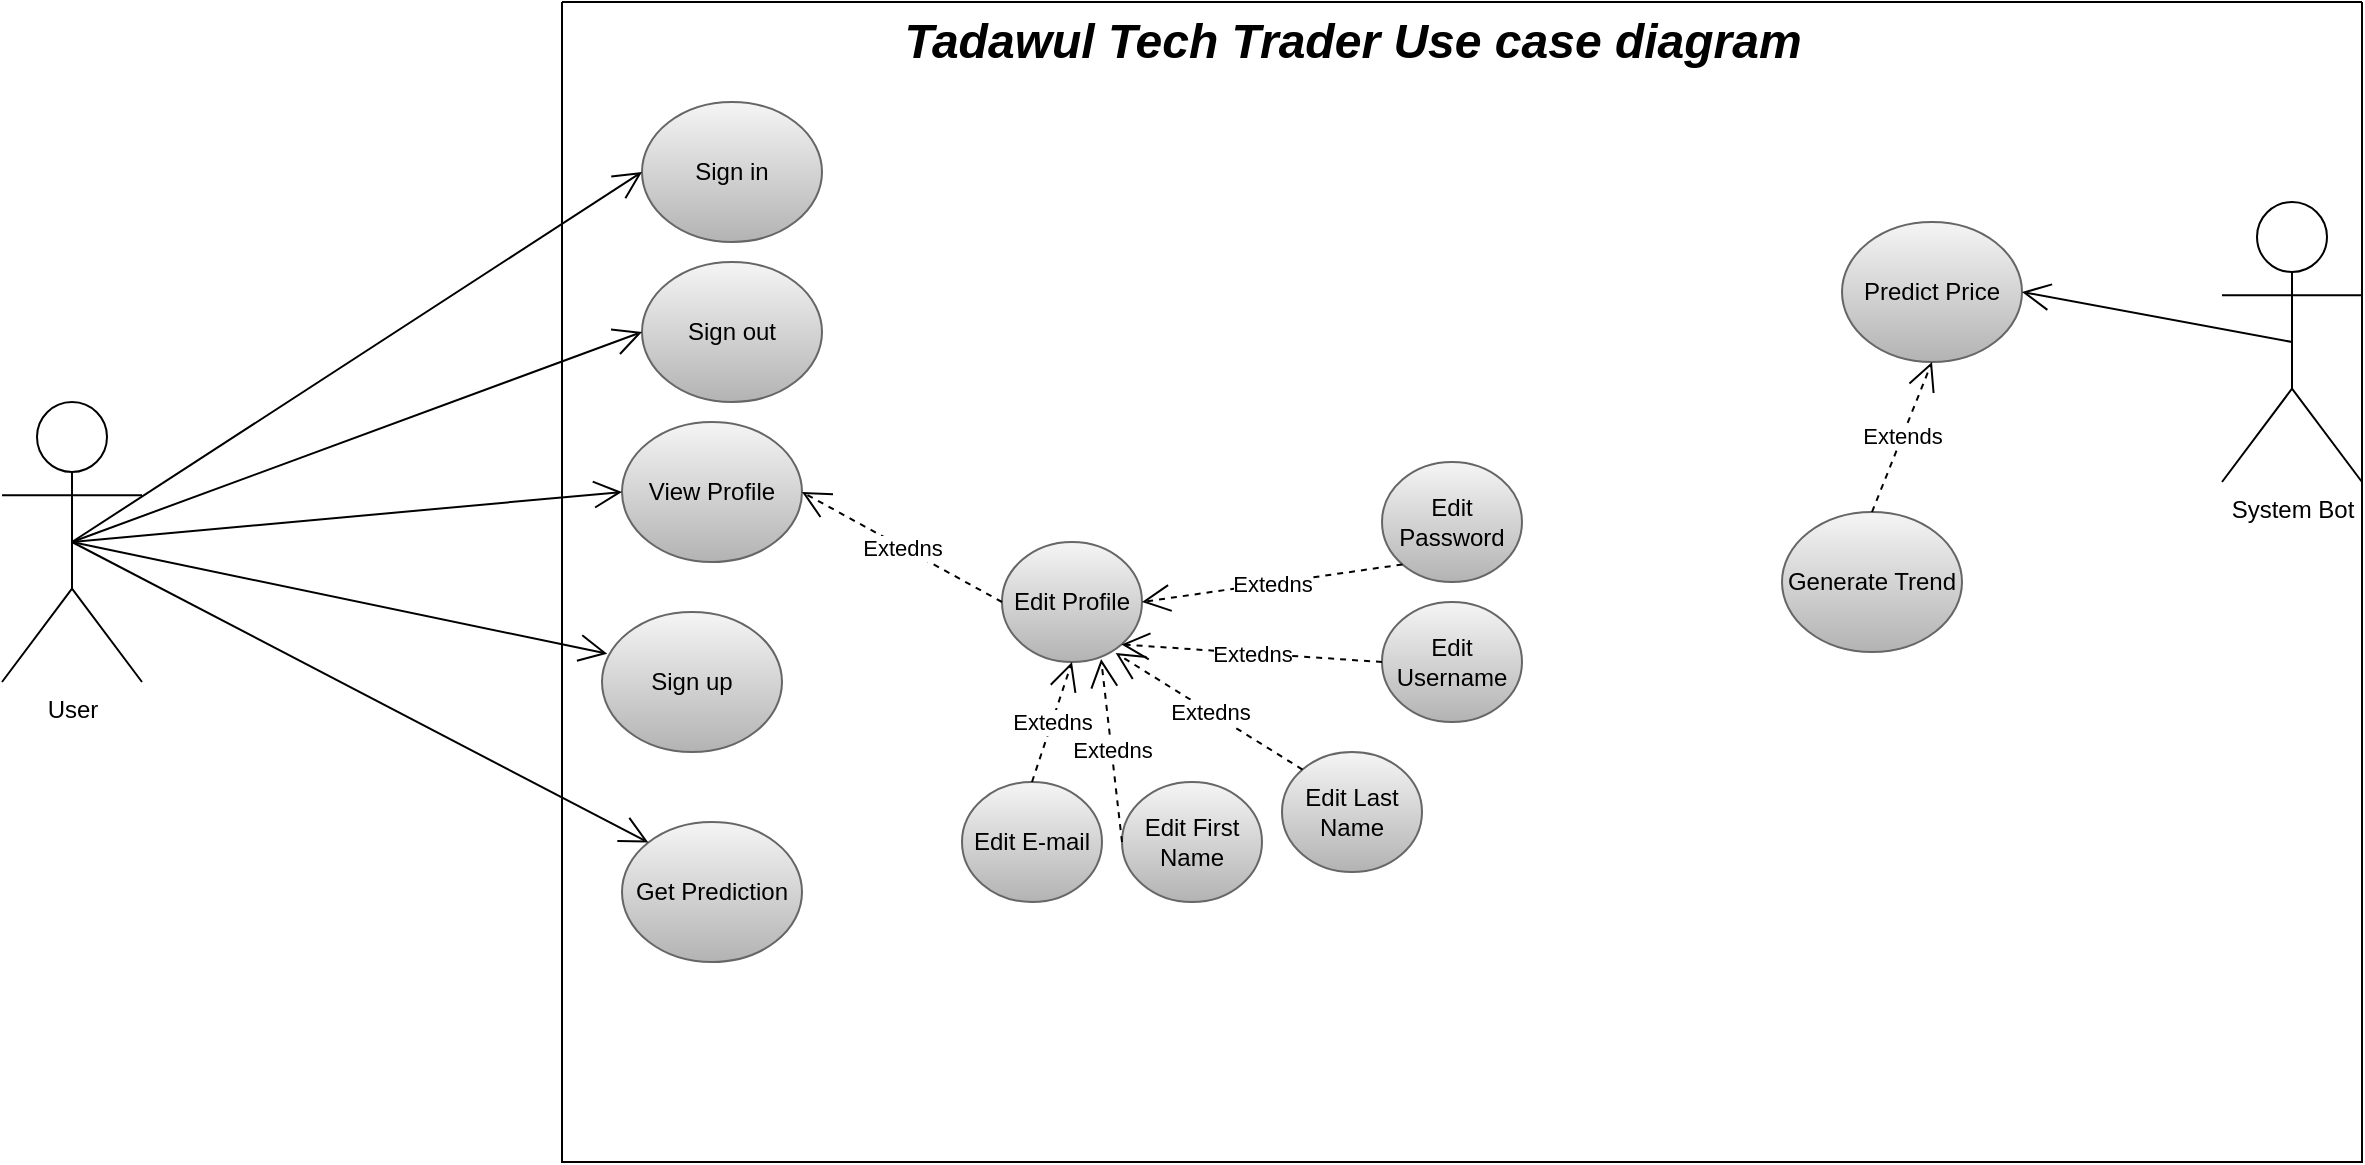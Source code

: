 <mxfile version="24.8.6">
  <diagram name="Page-1" id="4nNioH1ttdc5iFACTjpy">
    <mxGraphModel dx="954" dy="626" grid="1" gridSize="10" guides="1" tooltips="1" connect="1" arrows="1" fold="1" page="1" pageScale="1" pageWidth="850" pageHeight="1100" math="0" shadow="0">
      <root>
        <mxCell id="0" />
        <mxCell id="1" parent="0" />
        <mxCell id="ETQeIEWVsQt0lUyBYQo2-1" value="" style="swimlane;startSize=0;" parent="1" vertex="1">
          <mxGeometry x="600" y="350" width="900" height="580" as="geometry" />
        </mxCell>
        <mxCell id="ETQeIEWVsQt0lUyBYQo2-37" value="&lt;font style=&quot;font-size: 24px;&quot;&gt;&lt;b&gt;&lt;i&gt;Tadawul Tech Trader Use case diagram&lt;/i&gt;&lt;/b&gt;&lt;/font&gt;" style="text;html=1;align=center;verticalAlign=middle;resizable=0;points=[];autosize=1;strokeColor=none;fillColor=none;" parent="ETQeIEWVsQt0lUyBYQo2-1" vertex="1">
          <mxGeometry x="160" width="470" height="40" as="geometry" />
        </mxCell>
        <mxCell id="ETQeIEWVsQt0lUyBYQo2-30" value="Generate Trend" style="ellipse;whiteSpace=wrap;html=1;fillColor=#f5f5f5;gradientColor=#b3b3b3;strokeColor=#666666;" parent="ETQeIEWVsQt0lUyBYQo2-1" vertex="1">
          <mxGeometry x="610" y="255" width="90" height="70" as="geometry" />
        </mxCell>
        <mxCell id="ETQeIEWVsQt0lUyBYQo2-44" value="System Bot" style="shape=umlActor;verticalLabelPosition=bottom;verticalAlign=top;html=1;outlineConnect=0;" parent="ETQeIEWVsQt0lUyBYQo2-1" vertex="1">
          <mxGeometry x="830" y="100" width="70" height="140" as="geometry" />
        </mxCell>
        <mxCell id="ETQeIEWVsQt0lUyBYQo2-48" value="Predict Price" style="ellipse;whiteSpace=wrap;html=1;fillColor=#f5f5f5;gradientColor=#b3b3b3;strokeColor=#666666;" parent="ETQeIEWVsQt0lUyBYQo2-1" vertex="1">
          <mxGeometry x="640" y="110" width="90" height="70" as="geometry" />
        </mxCell>
        <mxCell id="ETQeIEWVsQt0lUyBYQo2-49" value="" style="endArrow=open;endFill=1;endSize=12;html=1;rounded=0;entryX=1;entryY=0.5;entryDx=0;entryDy=0;exitX=0.5;exitY=0.5;exitDx=0;exitDy=0;exitPerimeter=0;" parent="ETQeIEWVsQt0lUyBYQo2-1" source="ETQeIEWVsQt0lUyBYQo2-44" target="ETQeIEWVsQt0lUyBYQo2-48" edge="1">
          <mxGeometry width="160" relative="1" as="geometry">
            <mxPoint x="511" y="280" as="sourcePoint" />
            <mxPoint x="779.386" y="250.002" as="targetPoint" />
          </mxGeometry>
        </mxCell>
        <mxCell id="ETQeIEWVsQt0lUyBYQo2-50" value="Extends" style="endArrow=open;endSize=12;dashed=1;html=1;rounded=0;exitX=0.5;exitY=0;exitDx=0;exitDy=0;entryX=0.5;entryY=1;entryDx=0;entryDy=0;" parent="ETQeIEWVsQt0lUyBYQo2-1" source="ETQeIEWVsQt0lUyBYQo2-30" target="ETQeIEWVsQt0lUyBYQo2-48" edge="1">
          <mxGeometry width="160" relative="1" as="geometry">
            <mxPoint x="695" y="200" as="sourcePoint" />
            <mxPoint x="615" y="230" as="targetPoint" />
          </mxGeometry>
        </mxCell>
        <mxCell id="ETQeIEWVsQt0lUyBYQo2-2" value="Sign in" style="ellipse;whiteSpace=wrap;html=1;fillColor=#f5f5f5;gradientColor=#b3b3b3;strokeColor=#666666;" parent="ETQeIEWVsQt0lUyBYQo2-1" vertex="1">
          <mxGeometry x="40" y="50" width="90" height="70" as="geometry" />
        </mxCell>
        <mxCell id="ETQeIEWVsQt0lUyBYQo2-3" value="View Profile" style="ellipse;whiteSpace=wrap;html=1;fillColor=#f5f5f5;gradientColor=#b3b3b3;strokeColor=#666666;" parent="ETQeIEWVsQt0lUyBYQo2-1" vertex="1">
          <mxGeometry x="30" y="210" width="90" height="70" as="geometry" />
        </mxCell>
        <mxCell id="ETQeIEWVsQt0lUyBYQo2-4" value="Edit Password" style="ellipse;whiteSpace=wrap;html=1;fillColor=#f5f5f5;gradientColor=#b3b3b3;strokeColor=#666666;" parent="ETQeIEWVsQt0lUyBYQo2-1" vertex="1">
          <mxGeometry x="410" y="230" width="70" height="60" as="geometry" />
        </mxCell>
        <mxCell id="ETQeIEWVsQt0lUyBYQo2-7" value="Sign out" style="ellipse;whiteSpace=wrap;html=1;fillColor=#f5f5f5;gradientColor=#b3b3b3;strokeColor=#666666;" parent="ETQeIEWVsQt0lUyBYQo2-1" vertex="1">
          <mxGeometry x="40" y="130" width="90" height="70" as="geometry" />
        </mxCell>
        <mxCell id="ETQeIEWVsQt0lUyBYQo2-8" value="Edit First Name" style="ellipse;whiteSpace=wrap;html=1;fillColor=#f5f5f5;gradientColor=#b3b3b3;strokeColor=#666666;" parent="ETQeIEWVsQt0lUyBYQo2-1" vertex="1">
          <mxGeometry x="280" y="390" width="70" height="60" as="geometry" />
        </mxCell>
        <mxCell id="ETQeIEWVsQt0lUyBYQo2-9" value="Edit Profile" style="ellipse;whiteSpace=wrap;html=1;fillColor=#f5f5f5;gradientColor=#b3b3b3;strokeColor=#666666;" parent="ETQeIEWVsQt0lUyBYQo2-1" vertex="1">
          <mxGeometry x="220" y="270" width="70" height="60" as="geometry" />
        </mxCell>
        <mxCell id="ETQeIEWVsQt0lUyBYQo2-10" value="Edit Last Name" style="ellipse;whiteSpace=wrap;html=1;fillColor=#f5f5f5;gradientColor=#b3b3b3;strokeColor=#666666;" parent="ETQeIEWVsQt0lUyBYQo2-1" vertex="1">
          <mxGeometry x="360" y="375" width="70" height="60" as="geometry" />
        </mxCell>
        <mxCell id="ETQeIEWVsQt0lUyBYQo2-11" value="Edit E-mail" style="ellipse;whiteSpace=wrap;html=1;fillColor=#f5f5f5;gradientColor=#b3b3b3;strokeColor=#666666;" parent="ETQeIEWVsQt0lUyBYQo2-1" vertex="1">
          <mxGeometry x="200" y="390" width="70" height="60" as="geometry" />
        </mxCell>
        <mxCell id="ETQeIEWVsQt0lUyBYQo2-12" value="&lt;div&gt;Sign up&lt;/div&gt;" style="ellipse;whiteSpace=wrap;html=1;fillColor=#f5f5f5;gradientColor=#b3b3b3;strokeColor=#666666;" parent="ETQeIEWVsQt0lUyBYQo2-1" vertex="1">
          <mxGeometry x="20" y="305" width="90" height="70" as="geometry" />
        </mxCell>
        <mxCell id="ETQeIEWVsQt0lUyBYQo2-17" value="Get Prediction" style="ellipse;whiteSpace=wrap;html=1;fillColor=#f5f5f5;gradientColor=#b3b3b3;strokeColor=#666666;" parent="ETQeIEWVsQt0lUyBYQo2-1" vertex="1">
          <mxGeometry x="30" y="410" width="90" height="70" as="geometry" />
        </mxCell>
        <mxCell id="ETQeIEWVsQt0lUyBYQo2-18" value="Edit Username" style="ellipse;whiteSpace=wrap;html=1;fillColor=#f5f5f5;gradientColor=#b3b3b3;strokeColor=#666666;" parent="ETQeIEWVsQt0lUyBYQo2-1" vertex="1">
          <mxGeometry x="410" y="300" width="70" height="60" as="geometry" />
        </mxCell>
        <mxCell id="ETQeIEWVsQt0lUyBYQo2-24" value="Extedns" style="endArrow=open;endSize=12;dashed=1;html=1;rounded=0;entryX=1;entryY=1;entryDx=0;entryDy=0;exitX=0;exitY=0.5;exitDx=0;exitDy=0;" parent="ETQeIEWVsQt0lUyBYQo2-1" source="ETQeIEWVsQt0lUyBYQo2-18" target="ETQeIEWVsQt0lUyBYQo2-9" edge="1">
          <mxGeometry width="160" relative="1" as="geometry">
            <mxPoint x="410" y="384.68" as="sourcePoint" />
            <mxPoint x="570" y="384.68" as="targetPoint" />
          </mxGeometry>
        </mxCell>
        <mxCell id="ETQeIEWVsQt0lUyBYQo2-25" value="Extedns" style="endArrow=open;endSize=12;dashed=1;html=1;rounded=0;entryX=1;entryY=0.5;entryDx=0;entryDy=0;exitX=0;exitY=1;exitDx=0;exitDy=0;" parent="ETQeIEWVsQt0lUyBYQo2-1" source="ETQeIEWVsQt0lUyBYQo2-4" target="ETQeIEWVsQt0lUyBYQo2-9" edge="1">
          <mxGeometry width="160" relative="1" as="geometry">
            <mxPoint x="315" y="290.0" as="sourcePoint" />
            <mxPoint x="475" y="290.0" as="targetPoint" />
          </mxGeometry>
        </mxCell>
        <mxCell id="ETQeIEWVsQt0lUyBYQo2-26" value="Extedns" style="endArrow=open;endSize=12;dashed=1;html=1;rounded=0;entryX=0.5;entryY=1;entryDx=0;entryDy=0;exitX=0.5;exitY=0;exitDx=0;exitDy=0;" parent="ETQeIEWVsQt0lUyBYQo2-1" source="ETQeIEWVsQt0lUyBYQo2-11" target="ETQeIEWVsQt0lUyBYQo2-9" edge="1">
          <mxGeometry width="160" relative="1" as="geometry">
            <mxPoint x="240" y="259.68" as="sourcePoint" />
            <mxPoint x="400" y="259.68" as="targetPoint" />
          </mxGeometry>
        </mxCell>
        <mxCell id="ETQeIEWVsQt0lUyBYQo2-27" value="Extedns" style="endArrow=open;endSize=12;dashed=1;html=1;rounded=0;entryX=0.812;entryY=0.925;entryDx=0;entryDy=0;exitX=0;exitY=0;exitDx=0;exitDy=0;entryPerimeter=0;" parent="ETQeIEWVsQt0lUyBYQo2-1" source="ETQeIEWVsQt0lUyBYQo2-10" target="ETQeIEWVsQt0lUyBYQo2-9" edge="1">
          <mxGeometry width="160" relative="1" as="geometry">
            <mxPoint x="250" y="199.68" as="sourcePoint" />
            <mxPoint x="410" y="199.68" as="targetPoint" />
          </mxGeometry>
        </mxCell>
        <mxCell id="ETQeIEWVsQt0lUyBYQo2-28" value="Extedns" style="endArrow=open;endSize=12;dashed=1;html=1;rounded=0;exitX=0;exitY=0.5;exitDx=0;exitDy=0;entryX=0.708;entryY=0.976;entryDx=0;entryDy=0;entryPerimeter=0;" parent="ETQeIEWVsQt0lUyBYQo2-1" source="ETQeIEWVsQt0lUyBYQo2-8" target="ETQeIEWVsQt0lUyBYQo2-9" edge="1">
          <mxGeometry width="160" relative="1" as="geometry">
            <mxPoint x="190" y="229.35" as="sourcePoint" />
            <mxPoint x="270" y="340" as="targetPoint" />
          </mxGeometry>
        </mxCell>
        <mxCell id="ETQeIEWVsQt0lUyBYQo2-29" value="Extedns" style="endArrow=open;endSize=12;dashed=1;html=1;rounded=0;entryX=1;entryY=0.5;entryDx=0;entryDy=0;exitX=0;exitY=0.5;exitDx=0;exitDy=0;" parent="ETQeIEWVsQt0lUyBYQo2-1" source="ETQeIEWVsQt0lUyBYQo2-9" target="ETQeIEWVsQt0lUyBYQo2-3" edge="1">
          <mxGeometry width="160" relative="1" as="geometry">
            <mxPoint x="160" y="269.35" as="sourcePoint" />
            <mxPoint x="320" y="269.35" as="targetPoint" />
          </mxGeometry>
        </mxCell>
        <mxCell id="ETQeIEWVsQt0lUyBYQo2-38" value="User&lt;br&gt;" style="shape=umlActor;verticalLabelPosition=bottom;verticalAlign=top;html=1;outlineConnect=0;" parent="ETQeIEWVsQt0lUyBYQo2-1" vertex="1">
          <mxGeometry x="-280" y="200" width="70" height="140" as="geometry" />
        </mxCell>
        <mxCell id="ETQeIEWVsQt0lUyBYQo2-40" value="" style="endArrow=open;endFill=1;endSize=12;html=1;rounded=0;exitX=0.5;exitY=0.5;exitDx=0;exitDy=0;exitPerimeter=0;entryX=0;entryY=0.5;entryDx=0;entryDy=0;" parent="ETQeIEWVsQt0lUyBYQo2-1" source="ETQeIEWVsQt0lUyBYQo2-38" target="ETQeIEWVsQt0lUyBYQo2-3" edge="1">
          <mxGeometry width="160" relative="1" as="geometry">
            <mxPoint x="-110" y="373" as="sourcePoint" />
            <mxPoint x="39" y="340" as="targetPoint" />
          </mxGeometry>
        </mxCell>
        <mxCell id="ETQeIEWVsQt0lUyBYQo2-42" value="" style="endArrow=open;endFill=1;endSize=12;html=1;rounded=0;exitX=0.5;exitY=0.5;exitDx=0;exitDy=0;exitPerimeter=0;entryX=0.029;entryY=0.298;entryDx=0;entryDy=0;entryPerimeter=0;" parent="ETQeIEWVsQt0lUyBYQo2-1" source="ETQeIEWVsQt0lUyBYQo2-38" target="ETQeIEWVsQt0lUyBYQo2-12" edge="1">
          <mxGeometry width="160" relative="1" as="geometry">
            <mxPoint x="-120" y="611.5" as="sourcePoint" />
            <mxPoint x="29" y="578.5" as="targetPoint" />
          </mxGeometry>
        </mxCell>
        <mxCell id="ETQeIEWVsQt0lUyBYQo2-46" value="" style="endArrow=open;endFill=1;endSize=12;html=1;rounded=0;exitX=0.5;exitY=0.5;exitDx=0;exitDy=0;exitPerimeter=0;entryX=0;entryY=0;entryDx=0;entryDy=0;" parent="ETQeIEWVsQt0lUyBYQo2-1" source="ETQeIEWVsQt0lUyBYQo2-38" target="ETQeIEWVsQt0lUyBYQo2-17" edge="1">
          <mxGeometry width="160" relative="1" as="geometry">
            <mxPoint x="-205" y="270" as="sourcePoint" />
            <mxPoint x="105" y="655" as="targetPoint" />
          </mxGeometry>
        </mxCell>
        <mxCell id="ETQeIEWVsQt0lUyBYQo2-47" value="" style="endArrow=open;endFill=1;endSize=12;html=1;rounded=0;exitX=0.5;exitY=0.5;exitDx=0;exitDy=0;exitPerimeter=0;entryX=0;entryY=0.5;entryDx=0;entryDy=0;" parent="ETQeIEWVsQt0lUyBYQo2-1" source="ETQeIEWVsQt0lUyBYQo2-38" target="ETQeIEWVsQt0lUyBYQo2-2" edge="1">
          <mxGeometry width="160" relative="1" as="geometry">
            <mxPoint x="-210" y="213" as="sourcePoint" />
            <mxPoint x="-61" y="180" as="targetPoint" />
          </mxGeometry>
        </mxCell>
        <mxCell id="ETQeIEWVsQt0lUyBYQo2-56" value="" style="endArrow=open;endFill=1;endSize=12;html=1;rounded=0;exitX=0.5;exitY=0.5;exitDx=0;exitDy=0;exitPerimeter=0;entryX=0;entryY=0.5;entryDx=0;entryDy=0;" parent="ETQeIEWVsQt0lUyBYQo2-1" source="ETQeIEWVsQt0lUyBYQo2-38" target="ETQeIEWVsQt0lUyBYQo2-7" edge="1">
          <mxGeometry width="160" relative="1" as="geometry">
            <mxPoint x="-200" y="223" as="sourcePoint" />
            <mxPoint x="-51" y="190" as="targetPoint" />
          </mxGeometry>
        </mxCell>
      </root>
    </mxGraphModel>
  </diagram>
</mxfile>
